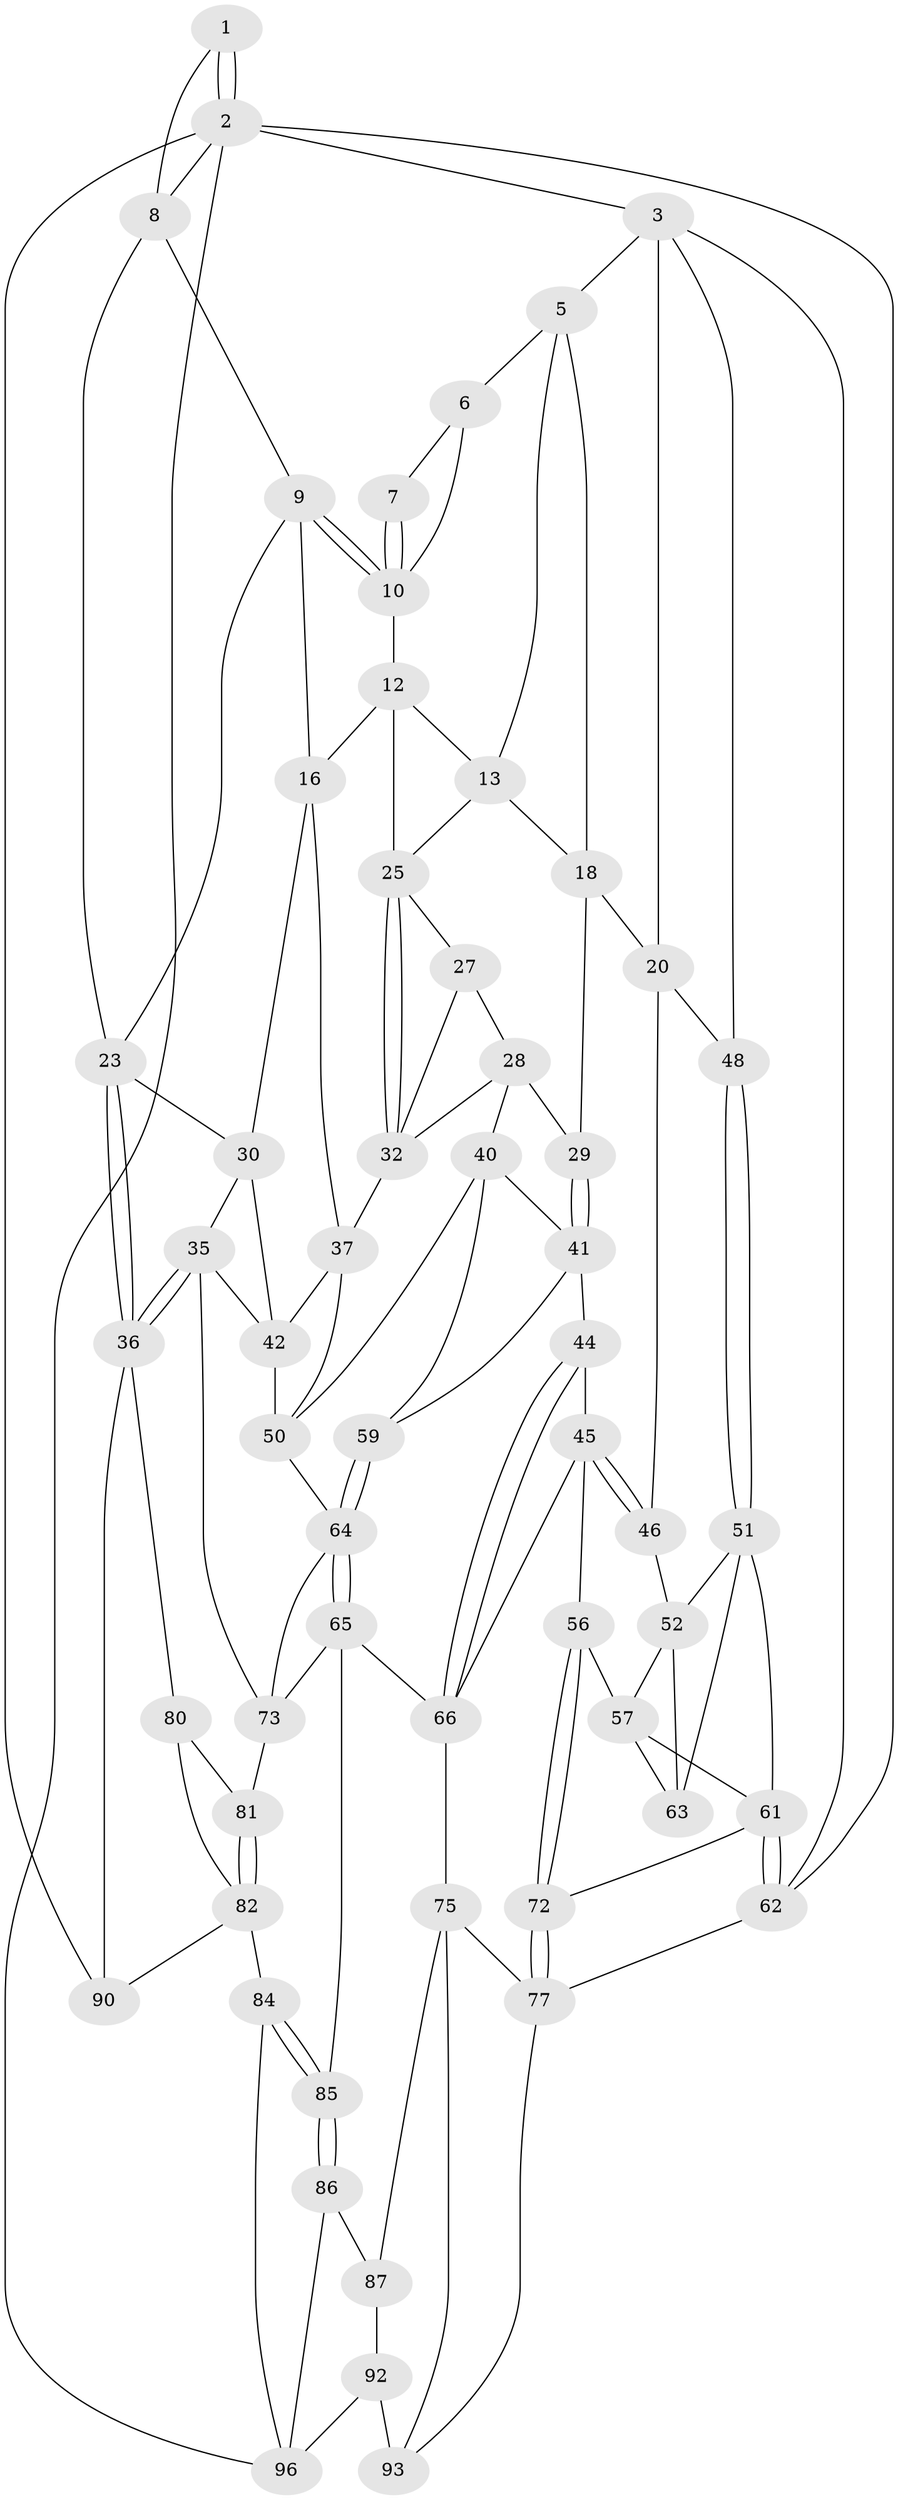 // original degree distribution, {3: 0.02040816326530612, 6: 0.20408163265306123, 5: 0.5510204081632653, 4: 0.22448979591836735}
// Generated by graph-tools (version 1.1) at 2025/42/03/06/25 10:42:28]
// undirected, 58 vertices, 124 edges
graph export_dot {
graph [start="1"]
  node [color=gray90,style=filled];
  1 [pos="+0.8629459553745659+0"];
  2 [pos="+1+0",super="+89"];
  3 [pos="+0+0",super="+4"];
  5 [pos="+0.46910397671870724+0",super="+14"];
  6 [pos="+0.5475301772018095+0"];
  7 [pos="+0.8182676439498014+0"];
  8 [pos="+0.8851200629255124+0.16433036778966692",super="+22"];
  9 [pos="+0.8412896716050926+0.1837889005360943",super="+15"];
  10 [pos="+0.7549499093175621+0.0709017748266956",super="+11"];
  12 [pos="+0.6729354276337061+0.20965273176895313",super="+17"];
  13 [pos="+0.5353243703552929+0.15191206736733223",super="+21"];
  16 [pos="+0.7494146316875449+0.253091294916265",super="+31"];
  18 [pos="+0.4512570882915704+0.17936739661140455",super="+19"];
  20 [pos="+0.3181339640520744+0.2753834954426448",super="+47"];
  23 [pos="+1+0.5202507261606725",super="+24"];
  25 [pos="+0.6045324000539881+0.3187110238388478",super="+26"];
  27 [pos="+0.512100973280499+0.32153881421104613"];
  28 [pos="+0.4677164946448851+0.32869695177789343",super="+39"];
  29 [pos="+0.3656720271221179+0.2891540004605552"];
  30 [pos="+0.8623047375503302+0.37603233151120846",super="+34"];
  32 [pos="+0.6104004175783551+0.43548560529192837",super="+33"];
  35 [pos="+1+0.5261264302950813",super="+68"];
  36 [pos="+1+0.5301950229318839",super="+79"];
  37 [pos="+0.7530152428455897+0.3312704952380313",super="+38"];
  40 [pos="+0.47517430015578616+0.44670365797063744",super="+54"];
  41 [pos="+0.43149424991199925+0.4648042936618705",super="+43"];
  42 [pos="+0.800483271297857+0.4060162245846645",super="+49"];
  44 [pos="+0.34941457745609983+0.5183998635179927"];
  45 [pos="+0.33272508994878786+0.5099164219168986",super="+55"];
  46 [pos="+0.26541581955133337+0.3592043415050475"];
  48 [pos="+0+0"];
  50 [pos="+0.6519916664436006+0.5007384896951382",super="+53"];
  51 [pos="+0+0.20992485115456042",super="+60"];
  52 [pos="+0.1699895478844444+0.4131629323926222",super="+58"];
  56 [pos="+0.18792987979356887+0.5585495175293814"];
  57 [pos="+0.139802234017959+0.5092238874133908",super="+69"];
  59 [pos="+0.46118102468408767+0.5467139555606932"];
  61 [pos="+0+0.6162284534937199",super="+71"];
  62 [pos="+0+1"];
  63 [pos="+0.05055883819256943+0.47021362818088525"];
  64 [pos="+0.4710853624298315+0.6193593479458902",super="+67"];
  65 [pos="+0.43067591815047507+0.6881940895548706",super="+78"];
  66 [pos="+0.3769527699089382+0.6784679256175904",super="+70"];
  72 [pos="+0.08777268282658697+0.7088378991226297"];
  73 [pos="+0.7564601775517416+0.6288369677753289",super="+74"];
  75 [pos="+0.23972775440642105+0.784514951815332",super="+76"];
  77 [pos="+0.15852540013392558+0.7973804724749247",super="+88"];
  80 [pos="+0.8535132094826446+0.7190468668669386"];
  81 [pos="+0.7695303036712371+0.6460815865248589"];
  82 [pos="+0.7985435035426764+0.7843926782545523",super="+83"];
  84 [pos="+0.6795582071894957+0.9402756839285641"];
  85 [pos="+0.5971299877162949+0.8309946576668239"];
  86 [pos="+0.49912157237296473+0.8571244688200544",super="+95"];
  87 [pos="+0.3994654776457934+0.8626587997588994",super="+91"];
  90 [pos="+1+0.7517220867958071"];
  92 [pos="+0.33471477856390286+0.9670323504917693",super="+97"];
  93 [pos="+0.25611582369674907+0.9120394875775862",super="+94"];
  96 [pos="+0.40973420386184095+1",super="+98"];
  1 -- 2;
  1 -- 2;
  1 -- 8;
  2 -- 3;
  2 -- 90;
  2 -- 62;
  2 -- 8;
  2 -- 96;
  3 -- 48;
  3 -- 62;
  3 -- 20;
  3 -- 5;
  5 -- 6;
  5 -- 13;
  5 -- 18;
  6 -- 7;
  6 -- 10;
  7 -- 10;
  7 -- 10;
  8 -- 9;
  8 -- 23;
  9 -- 10;
  9 -- 10;
  9 -- 16;
  9 -- 23;
  10 -- 12;
  12 -- 13;
  12 -- 16;
  12 -- 25;
  13 -- 25;
  13 -- 18;
  16 -- 37;
  16 -- 30;
  18 -- 20;
  18 -- 29;
  20 -- 48;
  20 -- 46;
  23 -- 36;
  23 -- 36;
  23 -- 30;
  25 -- 32;
  25 -- 32;
  25 -- 27;
  27 -- 28;
  27 -- 32;
  28 -- 29;
  28 -- 32;
  28 -- 40;
  29 -- 41;
  29 -- 41;
  30 -- 42;
  30 -- 35;
  32 -- 37;
  35 -- 36;
  35 -- 36;
  35 -- 73;
  35 -- 42;
  36 -- 80;
  36 -- 90;
  37 -- 42;
  37 -- 50;
  40 -- 41;
  40 -- 59;
  40 -- 50;
  41 -- 59;
  41 -- 44;
  42 -- 50;
  44 -- 45;
  44 -- 66;
  44 -- 66;
  45 -- 46;
  45 -- 46;
  45 -- 56;
  45 -- 66;
  46 -- 52;
  48 -- 51;
  48 -- 51;
  50 -- 64;
  51 -- 52;
  51 -- 61;
  51 -- 63;
  52 -- 57;
  52 -- 63;
  56 -- 57;
  56 -- 72;
  56 -- 72;
  57 -- 63;
  57 -- 61;
  59 -- 64;
  59 -- 64;
  61 -- 62;
  61 -- 62;
  61 -- 72;
  62 -- 77;
  64 -- 65;
  64 -- 65;
  64 -- 73;
  65 -- 66;
  65 -- 85;
  65 -- 73;
  66 -- 75;
  72 -- 77;
  72 -- 77;
  73 -- 81;
  75 -- 87;
  75 -- 77;
  75 -- 93;
  77 -- 93;
  80 -- 81;
  80 -- 82;
  81 -- 82;
  81 -- 82;
  82 -- 84;
  82 -- 90;
  84 -- 85;
  84 -- 85;
  84 -- 96;
  85 -- 86;
  85 -- 86;
  86 -- 87 [weight=2];
  86 -- 96;
  87 -- 92;
  92 -- 93 [weight=2];
  92 -- 96;
}
